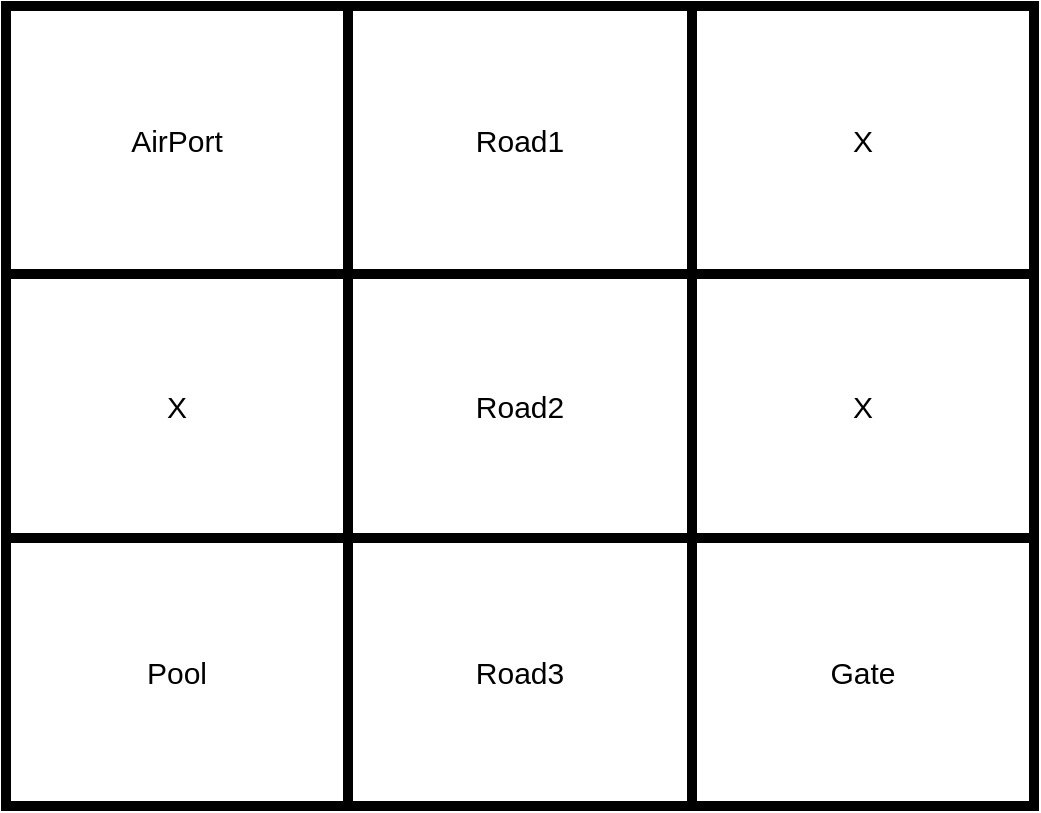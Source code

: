 <mxfile>
    <diagram id="pP4XYJahxfcbjPFqiPfE" name="Page-1">
        <mxGraphModel dx="629" dy="661" grid="1" gridSize="10" guides="1" tooltips="1" connect="1" arrows="1" fold="1" page="1" pageScale="1" pageWidth="850" pageHeight="1100" background="#ffffff" math="0" shadow="0">
            <root>
                <mxCell id="0"/>
                <mxCell id="1" parent="0"/>
                <mxCell id="2" value="" style="childLayout=tableLayout;recursiveResize=0;shadow=0;fillColor=none;strokeColor=#000000;fontColor=#000000;" parent="1" vertex="1">
                    <mxGeometry x="60" y="170" width="514.29" height="400" as="geometry"/>
                </mxCell>
                <mxCell id="3" value="" style="shape=tableRow;horizontal=0;startSize=0;swimlaneHead=0;swimlaneBody=0;top=0;left=0;bottom=0;right=0;dropTarget=0;collapsible=0;recursiveResize=0;expand=0;fontStyle=0;fillColor=default;strokeColor=inherit;" parent="2" vertex="1">
                    <mxGeometry width="514.29" height="134" as="geometry"/>
                </mxCell>
                <mxCell id="4" value="AirPort" style="connectable=0;recursiveResize=0;strokeColor=inherit;fillColor=#FFFFFF;align=center;whiteSpace=wrap;html=1;strokeWidth=5;fontSize=15;fontColor=#000000;" parent="3" vertex="1">
                    <mxGeometry width="171" height="134" as="geometry">
                        <mxRectangle width="171" height="134" as="alternateBounds"/>
                    </mxGeometry>
                </mxCell>
                <mxCell id="5" value="Road1" style="connectable=0;recursiveResize=0;strokeColor=inherit;fillColor=#FFFFFF;align=center;whiteSpace=wrap;html=1;strokeWidth=5;fontSize=15;fontColor=#000000;" parent="3" vertex="1">
                    <mxGeometry x="171" width="172" height="134" as="geometry">
                        <mxRectangle width="172" height="134" as="alternateBounds"/>
                    </mxGeometry>
                </mxCell>
                <mxCell id="6" value="&lt;font style=&quot;font-size: 15px;&quot;&gt;X&lt;/font&gt;" style="connectable=0;recursiveResize=0;strokeColor=inherit;fillColor=#FFFFFF;align=center;whiteSpace=wrap;html=1;strokeWidth=5;fontSize=15;fontColor=#000000;" parent="3" vertex="1">
                    <mxGeometry x="343" width="171" height="134" as="geometry">
                        <mxRectangle width="171" height="134" as="alternateBounds"/>
                    </mxGeometry>
                </mxCell>
                <mxCell id="7" style="shape=tableRow;horizontal=0;startSize=0;swimlaneHead=0;swimlaneBody=0;top=0;left=0;bottom=0;right=0;dropTarget=0;collapsible=0;recursiveResize=0;expand=0;fontStyle=0;fillColor=default;strokeColor=inherit;" parent="2" vertex="1">
                    <mxGeometry y="134" width="514.29" height="132" as="geometry"/>
                </mxCell>
                <mxCell id="8" value="X" style="connectable=0;recursiveResize=0;strokeColor=inherit;fillColor=#FFFFFF;align=center;whiteSpace=wrap;html=1;strokeWidth=5;fontSize=15;fontColor=#000000;" parent="7" vertex="1">
                    <mxGeometry width="171" height="132" as="geometry">
                        <mxRectangle width="171" height="132" as="alternateBounds"/>
                    </mxGeometry>
                </mxCell>
                <mxCell id="9" value="Road2" style="connectable=0;recursiveResize=0;strokeColor=inherit;fillColor=#FFFFFF;align=center;whiteSpace=wrap;html=1;strokeWidth=5;fontSize=15;fontColor=#000000;" parent="7" vertex="1">
                    <mxGeometry x="171" width="172" height="132" as="geometry">
                        <mxRectangle width="172" height="132" as="alternateBounds"/>
                    </mxGeometry>
                </mxCell>
                <mxCell id="10" value="X" style="connectable=0;recursiveResize=0;strokeColor=inherit;fillColor=#FFFFFF;align=center;whiteSpace=wrap;html=1;strokeWidth=5;fontSize=15;fontColor=#000000;" parent="7" vertex="1">
                    <mxGeometry x="343" width="171" height="132" as="geometry">
                        <mxRectangle width="171" height="132" as="alternateBounds"/>
                    </mxGeometry>
                </mxCell>
                <mxCell id="11" style="shape=tableRow;horizontal=0;startSize=0;swimlaneHead=0;swimlaneBody=0;top=0;left=0;bottom=0;right=0;dropTarget=0;collapsible=0;recursiveResize=0;expand=0;fontStyle=0;fillColor=default;strokeColor=inherit;" parent="2" vertex="1">
                    <mxGeometry y="266" width="514.29" height="134" as="geometry"/>
                </mxCell>
                <mxCell id="12" value="Pool" style="connectable=0;recursiveResize=0;strokeColor=inherit;fillColor=#FFFFFF;align=center;whiteSpace=wrap;html=1;strokeWidth=5;fontSize=15;fontColor=#000000;" parent="11" vertex="1">
                    <mxGeometry width="171" height="134" as="geometry">
                        <mxRectangle width="171" height="134" as="alternateBounds"/>
                    </mxGeometry>
                </mxCell>
                <mxCell id="13" value="Road3" style="connectable=0;recursiveResize=0;strokeColor=inherit;fillColor=#FFFFFF;align=center;whiteSpace=wrap;html=1;strokeWidth=5;fontSize=15;fontColor=#000000;" parent="11" vertex="1">
                    <mxGeometry x="171" width="172" height="134" as="geometry">
                        <mxRectangle width="172" height="134" as="alternateBounds"/>
                    </mxGeometry>
                </mxCell>
                <mxCell id="14" value="Gate" style="connectable=0;recursiveResize=0;strokeColor=inherit;fillColor=#FFFFFF;align=center;whiteSpace=wrap;html=1;strokeWidth=5;fontSize=15;fontColor=#000000;" parent="11" vertex="1">
                    <mxGeometry x="343" width="171" height="134" as="geometry">
                        <mxRectangle width="171" height="134" as="alternateBounds"/>
                    </mxGeometry>
                </mxCell>
            </root>
        </mxGraphModel>
    </diagram>
</mxfile>